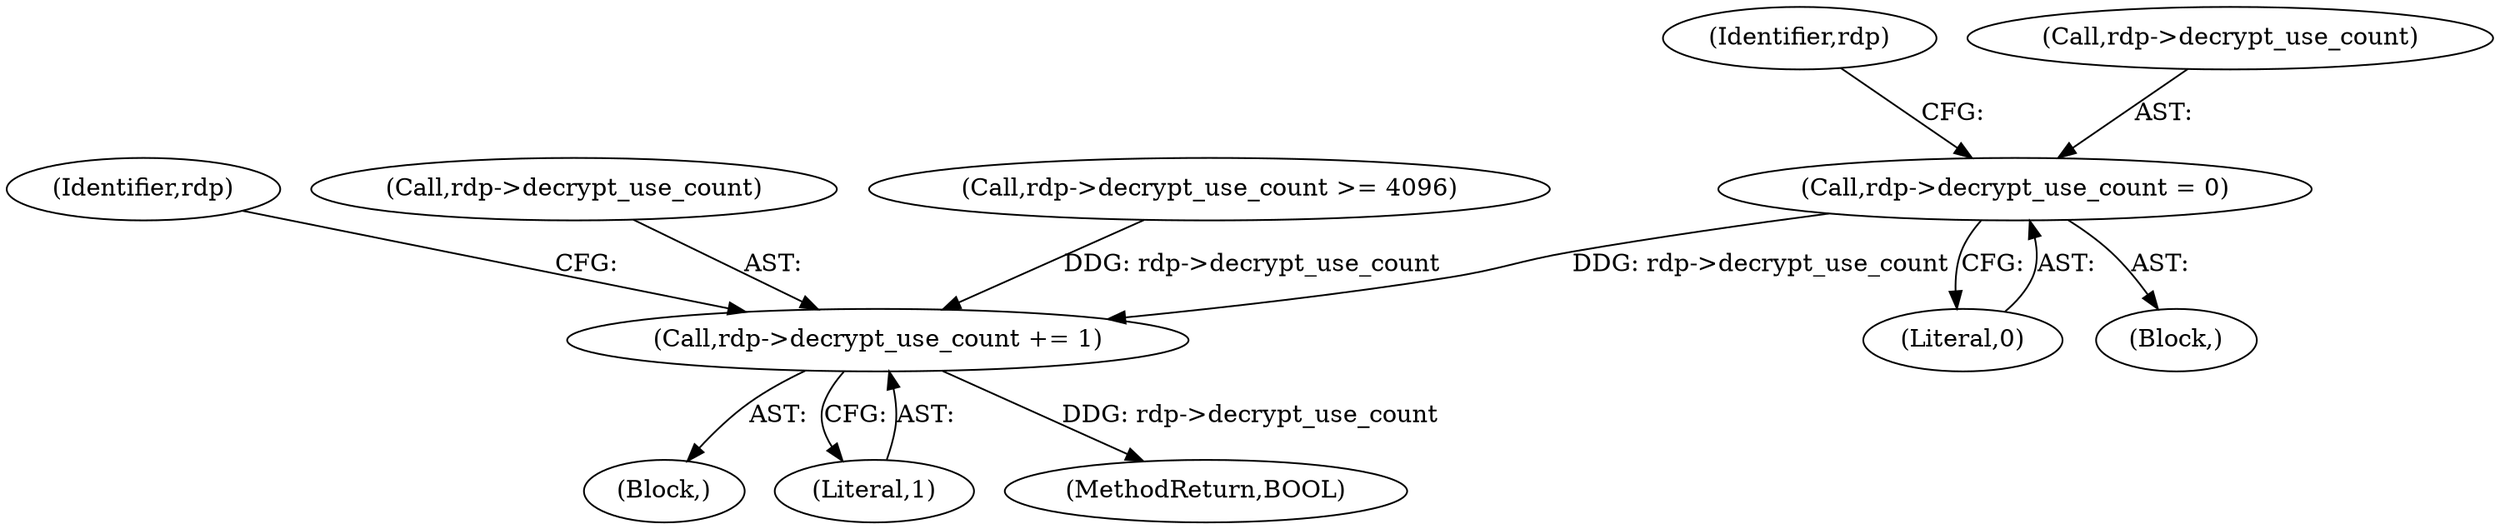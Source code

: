 digraph "0_FreeRDP_7d58aac24fe20ffaad7bd9b40c9ddf457c1b06e7_0@API" {
"1000145" [label="(Call,rdp->decrypt_use_count = 0)"];
"1000157" [label="(Call,rdp->decrypt_use_count += 1)"];
"1000104" [label="(Block,)"];
"1000145" [label="(Call,rdp->decrypt_use_count = 0)"];
"1000149" [label="(Literal,0)"];
"1000157" [label="(Call,rdp->decrypt_use_count += 1)"];
"1000164" [label="(Identifier,rdp)"];
"1000119" [label="(Block,)"];
"1000158" [label="(Call,rdp->decrypt_use_count)"];
"1000161" [label="(Literal,1)"];
"1000152" [label="(Identifier,rdp)"];
"1000168" [label="(MethodReturn,BOOL)"];
"1000146" [label="(Call,rdp->decrypt_use_count)"];
"1000114" [label="(Call,rdp->decrypt_use_count >= 4096)"];
"1000145" -> "1000119"  [label="AST: "];
"1000145" -> "1000149"  [label="CFG: "];
"1000146" -> "1000145"  [label="AST: "];
"1000149" -> "1000145"  [label="AST: "];
"1000152" -> "1000145"  [label="CFG: "];
"1000145" -> "1000157"  [label="DDG: rdp->decrypt_use_count"];
"1000157" -> "1000104"  [label="AST: "];
"1000157" -> "1000161"  [label="CFG: "];
"1000158" -> "1000157"  [label="AST: "];
"1000161" -> "1000157"  [label="AST: "];
"1000164" -> "1000157"  [label="CFG: "];
"1000157" -> "1000168"  [label="DDG: rdp->decrypt_use_count"];
"1000114" -> "1000157"  [label="DDG: rdp->decrypt_use_count"];
}

